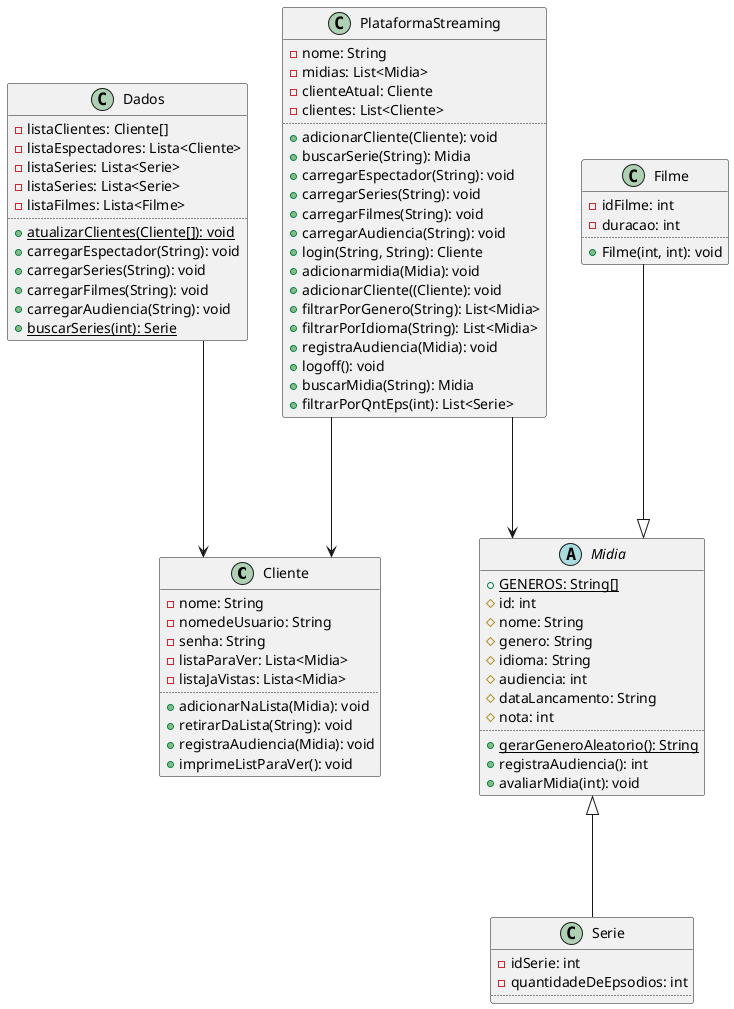@startuml
skinparam linetype ortho

class Cliente {
  - nome: String
  - nomedeUsuario: String
  - senha: String
  - listaParaVer: Lista<Midia>
  - listaJaVistas: Lista<Midia>
  ..
  + adicionarNaLista(Midia): void
  + retirarDaLista(String): void
  + registraAudiencia(Midia): void
  + imprimeListParaVer(): void
}

class Dados {
  - listaClientes: Cliente[]
  - listaEspectadores: Lista<Cliente>
  - listaSeries: Lista<Serie>
  - listaSeries: Lista<Serie>
  - listaFilmes: Lista<Filme>
  ..
  + {static} atualizarClientes(Cliente[]): void
  + carregarEspectador(String): void
  + carregarSeries(String): void
  + carregarFilmes(String): void
  + carregarAudiencia(String): void
  + {static} buscarSeries(int): Serie
}

abstract class Midia {
  + {static} GENEROS: String[]
  # id: int
  # nome: String
  # genero: String
  # idioma: String
  # audiencia: int
  # dataLancamento: String
  # nota: int
  ..
  + {static} gerarGeneroAleatorio(): String
  + registraAudiencia(): int
  + avaliarMidia(int): void
}

class Filme{
  - idFilme: int
  - duracao: int
  ..
  +Filme(int, int): void
}

class Serie {
  - idSerie: int
  - quantidadeDeEpsodios: int
  ..
}

class PlataformaStreaming {
  - nome: String
  - midias: List<Midia>
  - clienteAtual: Cliente
  - clientes: List<Cliente>
  ..
  + adicionarCliente(Cliente): void
  + buscarSerie(String): Midia
  + carregarEspectador(String): void
  + carregarSeries(String): void
  + carregarFilmes(String): void
  + carregarAudiencia(String): void
  + login(String, String): Cliente
  + adicionarmidia(Midia): void
  + adicionarCliente((Cliente): void
  + filtrarPorGenero(String): List<Midia>
  + filtrarPorIdioma(String): List<Midia>
  + registraAudiencia(Midia): void
  + logoff(): void
  + buscarMidia(String): Midia
  + filtrarPorQntEps(int): List<Serie>
}

Filme ---|> Midia
Midia <|--- Serie
Dados ---> Cliente
PlataformaStreaming ---> Midia
PlataformaStreaming ---> Cliente
@enduml
